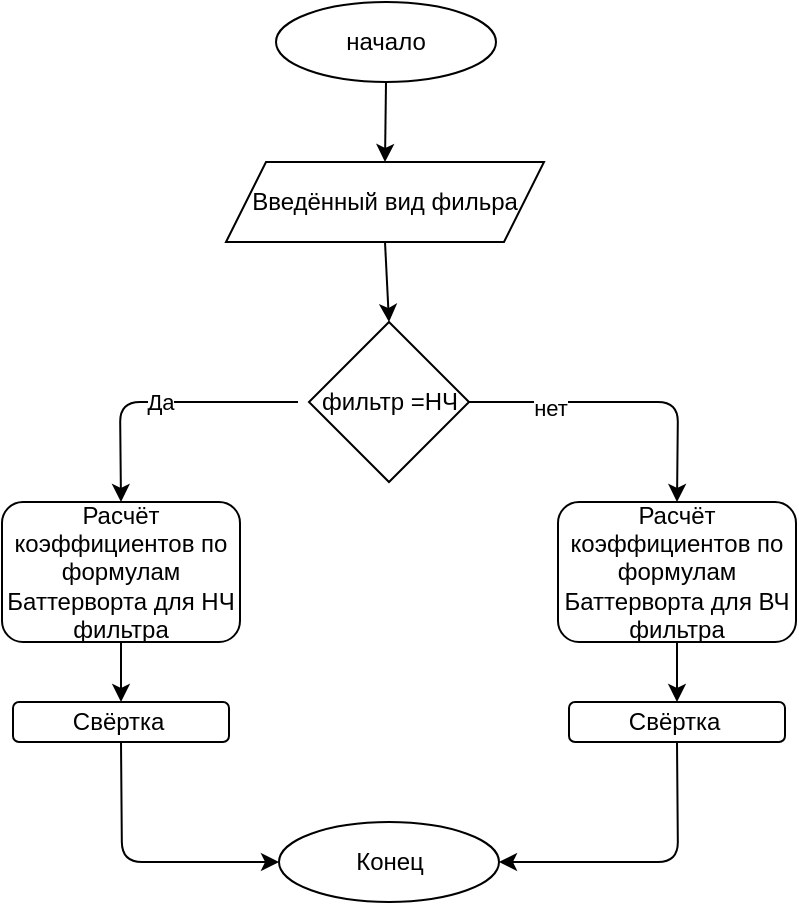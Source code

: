 <mxfile version="13.9.9" type="device"><diagram id="o1DNRM-Wpt-iFdm2YajR" name="Страница 1"><mxGraphModel dx="1385" dy="685" grid="1" gridSize="10" guides="1" tooltips="1" connect="1" arrows="1" fold="1" page="1" pageScale="1" pageWidth="827" pageHeight="1169" math="0" shadow="0"><root><mxCell id="0"/><mxCell id="1" parent="0"/><mxCell id="EP-a25aH_xd44Aa3P1Fm-1" value="начало" style="ellipse;whiteSpace=wrap;html=1;" vertex="1" parent="1"><mxGeometry x="359" y="20" width="110" height="40" as="geometry"/></mxCell><mxCell id="EP-a25aH_xd44Aa3P1Fm-2" value="Введённый вид фильра" style="shape=parallelogram;perimeter=parallelogramPerimeter;whiteSpace=wrap;html=1;fixedSize=1;" vertex="1" parent="1"><mxGeometry x="334" y="100" width="159" height="40" as="geometry"/></mxCell><mxCell id="EP-a25aH_xd44Aa3P1Fm-3" value="" style="endArrow=classic;html=1;exitX=0.5;exitY=1;exitDx=0;exitDy=0;entryX=0.5;entryY=0;entryDx=0;entryDy=0;" edge="1" parent="1" source="EP-a25aH_xd44Aa3P1Fm-1" target="EP-a25aH_xd44Aa3P1Fm-2"><mxGeometry width="50" height="50" relative="1" as="geometry"><mxPoint x="550" y="280" as="sourcePoint"/><mxPoint x="600" y="230" as="targetPoint"/></mxGeometry></mxCell><mxCell id="EP-a25aH_xd44Aa3P1Fm-4" value="фильтр =НЧ" style="rhombus;whiteSpace=wrap;html=1;" vertex="1" parent="1"><mxGeometry x="375.5" y="180" width="80" height="80" as="geometry"/></mxCell><mxCell id="EP-a25aH_xd44Aa3P1Fm-5" value="" style="endArrow=classic;html=1;exitX=0.5;exitY=1;exitDx=0;exitDy=0;entryX=0.5;entryY=0;entryDx=0;entryDy=0;" edge="1" parent="1" source="EP-a25aH_xd44Aa3P1Fm-2" target="EP-a25aH_xd44Aa3P1Fm-4"><mxGeometry width="50" height="50" relative="1" as="geometry"><mxPoint x="460" y="390" as="sourcePoint"/><mxPoint x="510" y="340" as="targetPoint"/></mxGeometry></mxCell><mxCell id="EP-a25aH_xd44Aa3P1Fm-6" value="Да" style="endArrow=classic;html=1;entryX=0.5;entryY=0;entryDx=0;entryDy=0;" edge="1" parent="1" target="EP-a25aH_xd44Aa3P1Fm-7"><mxGeometry width="50" height="50" relative="1" as="geometry"><mxPoint x="370" y="220" as="sourcePoint"/><mxPoint x="280" y="220" as="targetPoint"/><Array as="points"><mxPoint x="281" y="220"/></Array></mxGeometry></mxCell><mxCell id="EP-a25aH_xd44Aa3P1Fm-7" value="Расчёт коэффициентов по формулам Баттерворта для НЧ фильтра" style="rounded=1;whiteSpace=wrap;html=1;" vertex="1" parent="1"><mxGeometry x="222" y="270" width="119" height="70" as="geometry"/></mxCell><mxCell id="EP-a25aH_xd44Aa3P1Fm-8" value="Свёртка&amp;nbsp;&lt;br&gt;" style="rounded=1;whiteSpace=wrap;html=1;" vertex="1" parent="1"><mxGeometry x="227.5" y="370" width="108" height="20" as="geometry"/></mxCell><mxCell id="EP-a25aH_xd44Aa3P1Fm-9" value="" style="endArrow=classic;html=1;exitX=0.5;exitY=1;exitDx=0;exitDy=0;entryX=0.5;entryY=0;entryDx=0;entryDy=0;" edge="1" parent="1" source="EP-a25aH_xd44Aa3P1Fm-7" target="EP-a25aH_xd44Aa3P1Fm-8"><mxGeometry width="50" height="50" relative="1" as="geometry"><mxPoint x="550" y="470" as="sourcePoint"/><mxPoint x="600" y="420" as="targetPoint"/></mxGeometry></mxCell><mxCell id="EP-a25aH_xd44Aa3P1Fm-10" value="" style="endArrow=classic;html=1;exitX=1;exitY=0.5;exitDx=0;exitDy=0;entryX=0.5;entryY=0;entryDx=0;entryDy=0;" edge="1" parent="1" source="EP-a25aH_xd44Aa3P1Fm-4" target="EP-a25aH_xd44Aa3P1Fm-11"><mxGeometry width="50" height="50" relative="1" as="geometry"><mxPoint x="510" y="330" as="sourcePoint"/><mxPoint x="560" y="220" as="targetPoint"/><Array as="points"><mxPoint x="560" y="220"/></Array></mxGeometry></mxCell><mxCell id="EP-a25aH_xd44Aa3P1Fm-12" value="нет&lt;br&gt;" style="edgeLabel;html=1;align=center;verticalAlign=middle;resizable=0;points=[];" vertex="1" connectable="0" parent="EP-a25aH_xd44Aa3P1Fm-10"><mxGeometry x="-0.478" y="-3" relative="1" as="geometry"><mxPoint as="offset"/></mxGeometry></mxCell><mxCell id="EP-a25aH_xd44Aa3P1Fm-11" value="Расчёт коэффициентов по формулам Баттерворта для ВЧ фильтра" style="rounded=1;whiteSpace=wrap;html=1;" vertex="1" parent="1"><mxGeometry x="500" y="270" width="119" height="70" as="geometry"/></mxCell><mxCell id="EP-a25aH_xd44Aa3P1Fm-13" value="Свёртка&amp;nbsp;&lt;br&gt;" style="rounded=1;whiteSpace=wrap;html=1;" vertex="1" parent="1"><mxGeometry x="505.5" y="370" width="108" height="20" as="geometry"/></mxCell><mxCell id="EP-a25aH_xd44Aa3P1Fm-14" value="" style="endArrow=classic;html=1;exitX=0.5;exitY=1;exitDx=0;exitDy=0;entryX=0.5;entryY=0;entryDx=0;entryDy=0;" edge="1" parent="1" source="EP-a25aH_xd44Aa3P1Fm-11" target="EP-a25aH_xd44Aa3P1Fm-13"><mxGeometry width="50" height="50" relative="1" as="geometry"><mxPoint x="291.5" y="350" as="sourcePoint"/><mxPoint x="291.5" y="380" as="targetPoint"/></mxGeometry></mxCell><mxCell id="EP-a25aH_xd44Aa3P1Fm-15" value="Конец" style="ellipse;whiteSpace=wrap;html=1;" vertex="1" parent="1"><mxGeometry x="360.5" y="430" width="110" height="40" as="geometry"/></mxCell><mxCell id="EP-a25aH_xd44Aa3P1Fm-16" value="" style="endArrow=classic;html=1;exitX=0.5;exitY=1;exitDx=0;exitDy=0;entryX=0;entryY=0.5;entryDx=0;entryDy=0;" edge="1" parent="1" source="EP-a25aH_xd44Aa3P1Fm-8" target="EP-a25aH_xd44Aa3P1Fm-15"><mxGeometry width="50" height="50" relative="1" as="geometry"><mxPoint x="280" y="520" as="sourcePoint"/><mxPoint x="330" y="470" as="targetPoint"/><Array as="points"><mxPoint x="282" y="450"/></Array></mxGeometry></mxCell><mxCell id="EP-a25aH_xd44Aa3P1Fm-17" value="" style="endArrow=classic;html=1;exitX=0.5;exitY=1;exitDx=0;exitDy=0;entryX=1;entryY=0.5;entryDx=0;entryDy=0;" edge="1" parent="1" source="EP-a25aH_xd44Aa3P1Fm-13" target="EP-a25aH_xd44Aa3P1Fm-15"><mxGeometry width="50" height="50" relative="1" as="geometry"><mxPoint x="620" y="500" as="sourcePoint"/><mxPoint x="410" y="430" as="targetPoint"/><Array as="points"><mxPoint x="560" y="450"/></Array></mxGeometry></mxCell></root></mxGraphModel></diagram></mxfile>
